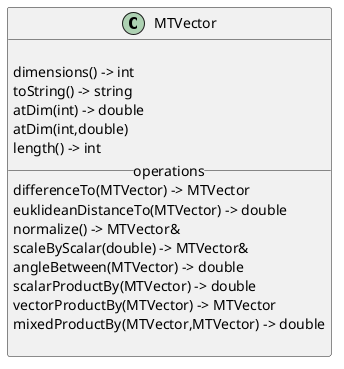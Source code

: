 @startuml

class MTVector {

dimensions() -> int
toString() -> string
atDim(int) -> double
atDim(int,double)
length() -> int
__operations__
differenceTo(MTVector) -> MTVector
euklideanDistanceTo(MTVector) -> double
normalize() -> MTVector&
scaleByScalar(double) -> MTVector&
angleBetween(MTVector) -> double
scalarProductBy(MTVector) -> double
vectorProductBy(MTVector) -> MTVector
mixedProductBy(MTVector,MTVector) -> double

}

@enduml
